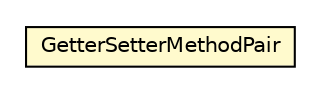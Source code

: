 #!/usr/local/bin/dot
#
# Class diagram 
# Generated by UMLGraph version 5.1 (http://www.umlgraph.org/)
#

digraph G {
	edge [fontname="Helvetica",fontsize=10,labelfontname="Helvetica",labelfontsize=10];
	node [fontname="Helvetica",fontsize=10,shape=plaintext];
	nodesep=0.25;
	ranksep=0.5;
	// org.androidtransfuse.model.GetterSetterMethodPair
	c10876 [label=<<table title="org.androidtransfuse.model.GetterSetterMethodPair" border="0" cellborder="1" cellspacing="0" cellpadding="2" port="p" bgcolor="lemonChiffon" href="./GetterSetterMethodPair.html">
		<tr><td><table border="0" cellspacing="0" cellpadding="1">
<tr><td align="center" balign="center"> GetterSetterMethodPair </td></tr>
		</table></td></tr>
		</table>>, fontname="Helvetica", fontcolor="black", fontsize=10.0];
}

